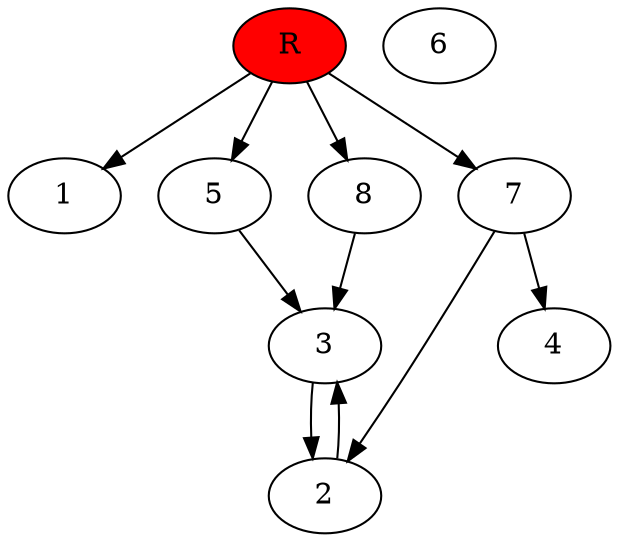digraph prb2038 {
	1
	2
	3
	4
	5
	6
	7
	8
	R [fillcolor="#ff0000" style=filled]
	2 -> 3
	3 -> 2
	5 -> 3
	7 -> 2
	7 -> 4
	8 -> 3
	R -> 1
	R -> 5
	R -> 7
	R -> 8
}

